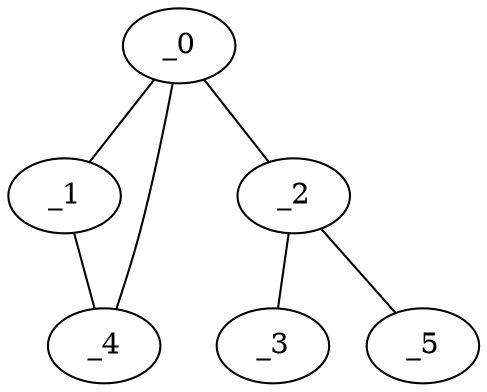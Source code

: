 graph FP1_0147 {
	_0	 [x="0.488888",
		y="2.55861"];
	_1	 [x="0.660705",
		y="0.738125"];
	_0 -- _1;
	_2	 [x="0.52",
		y="1.77"];
	_0 -- _2;
	_4	 [x="2.40826",
		y="2.84687"];
	_0 -- _4;
	_1 -- _4;
	_3	 [x="1.59783",
		y="1.68359"];
	_2 -- _3;
	_5	 [x="2.32971",
		y="0.883449"];
	_2 -- _5;
}
